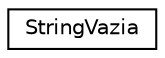 digraph "Graphical Class Hierarchy"
{
 // LATEX_PDF_SIZE
  edge [fontname="Helvetica",fontsize="10",labelfontname="Helvetica",labelfontsize="10"];
  node [fontname="Helvetica",fontsize="10",shape=record];
  rankdir="LR";
  Node0 [label="StringVazia",height=0.2,width=0.4,color="black", fillcolor="white", style="filled",URL="$class_string_vazia.html",tooltip=" "];
}
